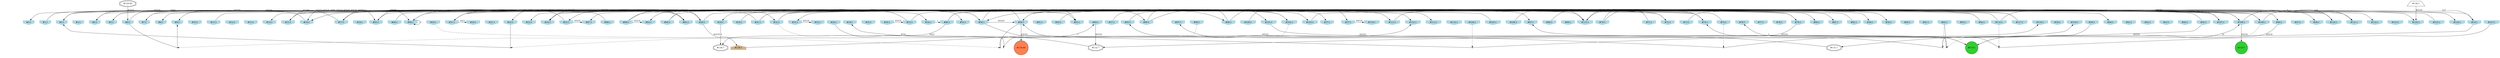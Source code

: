 digraph G {
node[shape = circle]
rankInputs [style = invisible]
rankOutputs [style = invisible]
rankInputs -> rankOutputs [color=invis]
0 [label="#0:1", style = filled, shape = invhouse, color=lightblue]
1 [label="#1:1", style = filled, shape = invhouse, color=lightblue]
2 [label="#2:1", style = filled, shape = invhouse, color=lightblue]
3 [label="#3:1", style = filled, shape = invhouse, color=lightblue]
4 [label="#4:1", style = filled, shape = invhouse, color=lightblue]
5 [label="#5:1", style = filled, shape = invhouse, color=lightblue]
6 [label="#6:1", style = filled, shape = invhouse, color=lightblue]
7 [label="#7:1", style = filled, shape = invhouse, color=lightblue]
8 [label="#8:1", style = filled, shape = invhouse, color=lightblue]
9 [label="#9:1", style = filled, shape = invhouse, color=lightblue]
10 [label="#10:1", style = filled, shape = invhouse, color=lightblue]
11 [label="#11:1", style = filled, shape = invhouse, color=lightblue]
12 [label="#12:1", style = filled, shape = invhouse, color=lightblue]
13 [label="#13:1", style = filled, shape = invhouse, color=lightblue]
14 [label="#14:1", style = filled, shape = invhouse, color=lightblue]
15 [label="#15:1", style = filled, shape = invhouse, color=lightblue]
16 [label="#16:1", style = filled, shape = invhouse, color=lightblue]
17 [label="#17:1", style = filled, shape = invhouse, color=lightblue]
18 [label="#18:1", style = filled, shape = invhouse, color=lightblue]
19 [label="#19:1", style = filled, shape = invhouse, color=lightblue]
20 [label="#20:1", style = filled, shape = invhouse, color=lightblue]
21 [label="#21:1", style = filled, shape = invhouse, color=lightblue]
22 [label="#22:1", style = filled, shape = invhouse, color=lightblue]
23 [label="#23:1", style = filled, shape = invhouse, color=lightblue]
24 [label="#24:1", style = filled, shape = invhouse, color=lightblue]
25 [label="#25:1", style = filled, shape = invhouse, color=lightblue]
26 [label="#26:1", style = filled, shape = invhouse, color=lightblue]
27 [label="#27:1", style = filled, shape = invhouse, color=lightblue]
28 [label="#28:1", style = filled, shape = invhouse, color=lightblue]
29 [label="#29:1", style = filled, shape = invhouse, color=lightblue]
30 [label="#30:1", style = filled, shape = invhouse, color=lightblue]
31 [label="#31:1", style = filled, shape = invhouse, color=lightblue]
32 [label="#32:1", style = filled, shape = invhouse, color=lightblue]
33 [label="#33:1", style = filled, shape = invhouse, color=lightblue]
34 [label="#34:1", style = filled, shape = invhouse, color=lightblue]
35 [label="#35:1", style = filled, shape = invhouse, color=lightblue]
36 [label="#36:1", style = filled, shape = invhouse, color=lightblue]
37 [label="#37:1", style = filled, shape = invhouse, color=lightblue]
38 [label="#38:1", style = filled, shape = invhouse, color=lightblue]
39 [label="#39:1", style = filled, shape = invhouse, color=lightblue]
40 [label="#40:1", style = filled, shape = invhouse, color=lightblue]
41 [label="#41:1", style = filled, shape = invhouse, color=lightblue]
42 [label="#42:1", style = filled, shape = invhouse, color=lightblue]
43 [label="#43:1", style = filled, shape = invhouse, color=lightblue]
44 [label="#44:1", style = filled, shape = invhouse, color=lightblue]
45 [label="#45:1", style = filled, shape = invhouse, color=lightblue]
46 [label="#46:1", style = filled, shape = invhouse, color=lightblue]
47 [label="#47:1", style = filled, shape = invhouse, color=lightblue]
48 [label="#48:1", style = filled, shape = invhouse, color=lightblue]
49 [label="#49:1", style = filled, shape = invhouse, color=lightblue]
50 [label="#50:1", style = filled, shape = invhouse, color=lightblue]
51 [label="#51:1", style = filled, shape = invhouse, color=lightblue]
52 [label="#52:1", style = filled, shape = invhouse, color=lightblue]
53 [label="#53:1", style = filled, shape = invhouse, color=lightblue]
54 [label="#54:1", style = filled, shape = invhouse, color=lightblue]
55 [label="#55:1", style = filled, shape = invhouse, color=lightblue]
56 [label="#56:1", style = filled, shape = invhouse, color=lightblue]
57 [label="#57:1", style = filled, shape = invhouse, color=lightblue]
58 [label="#58:1", style = filled, shape = invhouse, color=lightblue]
59 [label="#59:1", style = filled, shape = invhouse, color=lightblue]
60 [label="#60:1", style = filled, shape = invhouse, color=lightblue]
61 [label="#61:1", style = filled, shape = invhouse, color=lightblue]
62 [label="#62:1", style = filled, shape = invhouse, color=lightblue]
63 [label="#63:1", style = filled, shape = invhouse, color=lightblue]
64 [label="#64:1", style = filled, shape = invhouse, color=lightblue]
65 [label="#65:1", style = filled, shape = invhouse, color=lightblue]
66 [label="#66:1", style = filled, shape = invhouse, color=lightblue]
67 [label="#67:1", style = filled, shape = invhouse, color=lightblue]
68 [label="#68:1", style = filled, shape = invhouse, color=lightblue]
69 [label="#69:1", style = filled, shape = invhouse, color=lightblue]
70 [label="#70:1", style = filled, shape = invhouse, color=lightblue]
71 [label="#71:1", style = filled, shape = invhouse, color=lightblue]
72 [label="#72:1", style = filled, shape = invhouse, color=lightblue]
73 [label="#73:1", style = filled, shape = invhouse, color=lightblue]
74 [label="#74:1", style = filled, shape = invhouse, color=lightblue]
75 [label="#75:1", style = filled, shape = invhouse, color=lightblue]
76 [label="#76:1", style = filled, shape = invhouse, color=lightblue]
77 [label="#77:1", style = filled, shape = invhouse, color=lightblue]
78 [label="#78:1", style = filled, shape = invhouse, color=lightblue]
79 [label="#79:1", style = filled, shape = invhouse, color=lightblue]
80 [label="#80:1", style = filled, shape = invhouse, color=lightblue]
81 [label="#81:1", style = filled, shape = invhouse, color=lightblue]
82 [label="#82:1", style = filled, shape = invhouse, color=lightblue]
83 [label="#83:1", style = filled, shape = invhouse, color=lightblue]
84 [label="#84:1", style = filled, shape = invhouse, color=lightblue]
85 [label="#85:1", style = filled, shape = invhouse, color=lightblue]
86 [label="#86:1", style = filled, shape = invhouse, color=lightblue]
87 [label="#87:1", style = filled, shape = invhouse, color=lightblue]
88 [label="#88:1", style = filled, shape = invhouse, color=lightblue]
89 [label="#89:1", style = filled, shape = invhouse, color=lightblue]
90 [label="#90:1", style = filled, shape = invhouse, color=lightblue]
91 [label="#91:1", style = filled, shape = invhouse, color=lightblue]
92 [label="#92:1", style = filled, shape = invhouse, color=lightblue]
93 [label="#93:1", style = filled, shape = invhouse, color=lightblue]
94 [label="#94:1", style = filled, shape = invhouse, color=lightblue]
95 [label="#95:1", style = filled, shape = invhouse, color=lightblue]
96 [label="#96:1", style = filled, shape = invhouse, color=lightblue]
97 [label="#97:1", style = filled, shape = invhouse, color=lightblue]
98 [label="#98:1", style = filled, shape = invhouse, color=lightblue]
99 [label="#99:1", style = filled, shape = invhouse, color=lightblue]
100 [label="#100:1", style = filled, shape = invhouse, color=lightblue]
101 [label="#101:1", style = filled, shape = invhouse, color=lightblue]
102 [label="#102:1", style = filled, shape = invhouse, color=lightblue]
103 [label="#103:1", style = filled, shape = invhouse, color=lightblue]
104 [label="#104:1", style = filled, shape = invhouse, color=lightblue]
105 [label="#105:1", style = filled, shape = invhouse, color=lightblue]
106 [label="#106:1", style = filled, shape = invhouse, color=lightblue]
107 [label="#107:1", style = filled, shape = invhouse, color=lightblue]
108 [label="#108:1", style = filled, shape = invhouse, color=lightblue]
109 [label="#109:1", style = filled, shape = invhouse, color=lightblue]
110 [label="#110:1", style = filled, shape = invhouse, color=lightblue]
111 [label="#111:1", style = filled, shape = invhouse, color=lightblue]
112 [label="#112:1", style = filled, shape = invhouse, color=lightblue]
113 [label="#113:1", style = filled, shape = invhouse, color=lightblue]
114 [label="#114:1", style = filled, shape = invhouse, color=lightblue]
115 [label="#115:1", style = filled, shape = invhouse, color=lightblue]
116 [label="#116:1", style = filled, shape = invhouse, color=lightblue]
117 [label="#117:1", style = filled, shape = invhouse, color=lightblue]
118 [label="#118:1", style = filled, shape = invhouse, color=lightblue]
119 [label="#119:1", style = filled, shape = invhouse, color=lightblue]
120 [label="#120:1", style = filled, shape = invhouse, color=lightblue]
121 [label="#121:1", style = filled, shape = invhouse, color=lightblue]
122 [label="#122:1", style = filled, shape = invhouse, color=lightblue]
123 [label="#123:1", style = filled, shape = invhouse, color=lightblue]
124 [label="#124:1", style = filled, shape = invhouse, color=lightblue]
125 [label="#125:1", style = filled, shape = invhouse, color=lightblue]
126 [label="#126:1", style = filled, shape = invhouse, color=lightblue]
127 [label="#127:1", style = filled, shape = invhouse, color=lightblue]
128 [label="#128:1", style = filled, shape = house, color=tan]
129 [label="#129:49", shape = doubleoctagon]
130 [label="#130:1", shape = trapezium]
131 [label="#131:1", shape = doubleoctagon]
132 [label="#132:7", shape = doubleoctagon]
133 [label="#133:7", style = filled, fillcolor=limegreen]
134 [label="#134:49", style = filled, fillcolor = coral]
135 [label="#135:1", style = filled, fillcolor=limegreen]
136 [label="#136:7", shape = doubleoctagon]
28 -> 128 [label = "65535"]
84 -> 28 [label = "65535"]
129 -> 6 [label = "65535"]
130 -> 124 [label = "65535"]
30 -> 80 [label = "65535"]
138 [shape = point]
32 -> 138 [style = dashed]
26 -> 138 [dir = none]
138 -> 118
111 -> 126 [label = "65535"]
53 -> 83 [label = "65535"]
25 -> 87 [label = "65535"]
89 -> 83 [label = "65535"]
88 -> 9 [label = "65535"]
108 -> 115 [label = "65535"]
15 -> 93 [label = "65535"]
117 -> 24 [label = "65535"]
36 -> 53 [label = "65535"]
84 -> 96 [label = "65535"]
70 -> 74 [label = "65535"]
82 -> 5 [label = "65535"]
66 -> 55 [label = "65535"]
108 -> 15 [label = "65535"]
6 -> 112 [label = "65535"]
117 -> 8 [label = "65535"]
139 [shape = point]
98 -> 139 [style = dashed]
6 -> 139 [dir = none]
139 -> 9
28 -> 25 [label = "65535"]
106 -> 59 [label = "65535"]
7 -> 37 [label = "65535"]
100 -> 115 [label = "65535"]
116 -> 0 [label = "65535"]
75 -> 33 [label = "65535"]
33 -> 52 [label = "65535"]
140 [shape = point]
75 -> 140 [style = dashed]
39 -> 140 [dir = none]
140 -> 95
89 -> 85 [label = "65535"]
86 -> 81 [label = "65535"]
141 [shape = point]
109 -> 141 [style = dashed]
62 -> 141 [dir = none]
141 -> 67
120 -> 49 [label = "65535"]
99 -> 90 [label = "65535"]
131 -> 97 [label = "65535"]
125 -> 65 [label = "65535"]
31 -> 16 [label = "65535"]
56 -> 40 [label = "65535"]
142 [shape = point]
116 -> 142 [style = dashed]
127 -> 142 [dir = none]
142 -> 74
1 -> 85 [label = "4095"]
53 -> 109 [label = "32767"]
2 -> 54 [label = "65535"]
32 -> 102 [label = "16383"]
56 -> 90 [label = "65535"]
51 -> 111 [label = "65535"]
11 -> 122 [label = "65535"]
132 -> 34 [label = "8191"]
94 -> 132 [label = "65535"]
89 -> 93 [label = "16383"]
73 -> 124 [label = "65535"]
74 -> 4 [label = "2047"]
86 -> 113 [label = "2047"]
51 -> 102 [label = "65535"]
65 -> 49 [label = "65535"]
72 -> 90 [label = "32767"]
45 -> 14 [label = "511"]
74 -> 29 [label = "2047"]
105 -> 7 [label = "65535"]
96 -> 67 [label = "65535"]
90 -> 23 [label = "65535"]
92 -> 27 [label = "511"]
143 [shape = point]
102 -> 143 [style = dashed]
22 -> 143 [dir = none]
143 -> 2
108 -> 133 [label = "65535"]
90 -> 134 [label = "65535"]
24 -> 79 [label = "127"]
16 -> 4 [label = "1023"]
109 -> 121 [label = "127"]
31 -> 120 [label = "65535"]
28 -> 19 [label = "127"]
64 -> 16 [label = "65535"]
79 -> 132 [label = "65535"]
1 -> 32 [label = "65535"]
45 -> 131 [label = "65535"]
51 -> 20 [label = "1023"]
57 -> 46 [label = "63"]
2 -> 72 [label = "65535"]
17 -> 15 [label = "65535"]
95 -> 58 [label = "65535"]
25 -> 17 [label = "127"]
99 -> 101 [label = "65535"]
70 -> 121 [label = "65535"]
135 -> 76 [label = "3"]
46 -> 135 [label = "65535"]
32 -> 19 [label = "63"]
135 -> 108 [label = "31"]
31 -> 108 [label = "127"]
115 -> 107 [label = "63"]
86 -> 136 [label = "1023"]
103 -> 107 [label = "65535"]
109 -> 22 [label = "1"]
107 -> 2 [label = "15"]
64 -> 87 [label = "7"]
144 [shape = point]
104 -> 144 [style = dashed]
56 -> 144 [dir = none]
144 -> 119
145 [shape = point]
62 -> 145 [style = dashed]
19 -> 145 [dir = none]
145 -> 90
71 -> 56 [label = "65535"]
101 -> 135 [label = "65535"]
128 -> 94 [label = "1"]
37 -> 110 [label = "65535"]
68 -> 115 [label = "1"]
116 -> 48 [label = "1"]
29 -> 136 [label = "3"]
79 -> 5 [label = "65535"]
49 -> 56 [label = "3"]
56 -> 51 [label = "65535"]
17 -> 65 [label = "3"]
49 -> 49 [label = "3"]
108 -> 120 [label = "1"]
54 -> 86 [label = "1"]
146 [shape = point]
50 -> 146 [style = dashed]
90 -> 146 [dir = none]
146 -> 112
85 -> 24 [label = "65535"]
96 -> 99 [label = "1"]
86 -> 103 [label = "1"]
{
	rank = same
	rankdir = TB
	rankInputs -> 0 -> 1 -> 2 -> 3 -> 4 -> 5 -> 6 -> 7 -> 8 -> 9 -> 10 -> 11 -> 12 -> 13 -> 14 -> 15 -> 16 -> 17 -> 18 -> 19 -> 20 -> 21 -> 22 -> 23 -> 24 -> 25 -> 26 -> 27 -> 28 -> 29 -> 30 -> 31 -> 32 -> 33 -> 34 -> 35 -> 36 -> 37 -> 38 -> 39 -> 40 -> 41 -> 42 -> 43 -> 44 -> 45 -> 46 -> 47 -> 48 -> 49 -> 50 -> 51 -> 52 -> 53 -> 54 -> 55 -> 56 -> 57 -> 58 -> 59 -> 60 -> 61 -> 62 -> 63 -> 64 -> 65 -> 66 -> 67 -> 68 -> 69 -> 70 -> 71 -> 72 -> 73 -> 74 -> 75 -> 76 -> 77 -> 78 -> 79 -> 80 -> 81 -> 82 -> 83 -> 84 -> 85 -> 86 -> 87 -> 88 -> 89 -> 90 -> 91 -> 92 -> 93 -> 94 -> 95 -> 96 -> 97 -> 98 -> 99 -> 100 -> 101 -> 102 -> 103 -> 104 -> 105 -> 106 -> 107 -> 108 -> 109 -> 110 -> 111 -> 112 -> 113 -> 114 -> 115 -> 116 -> 117 -> 118 -> 119 -> 120 -> 121 -> 122 -> 123 -> 124 -> 125 -> 126 -> 127 [style = invis]
}
{
	rank = same
	rankdir = TB
	rankOutputs -> 128 [style = invis]
}
}
